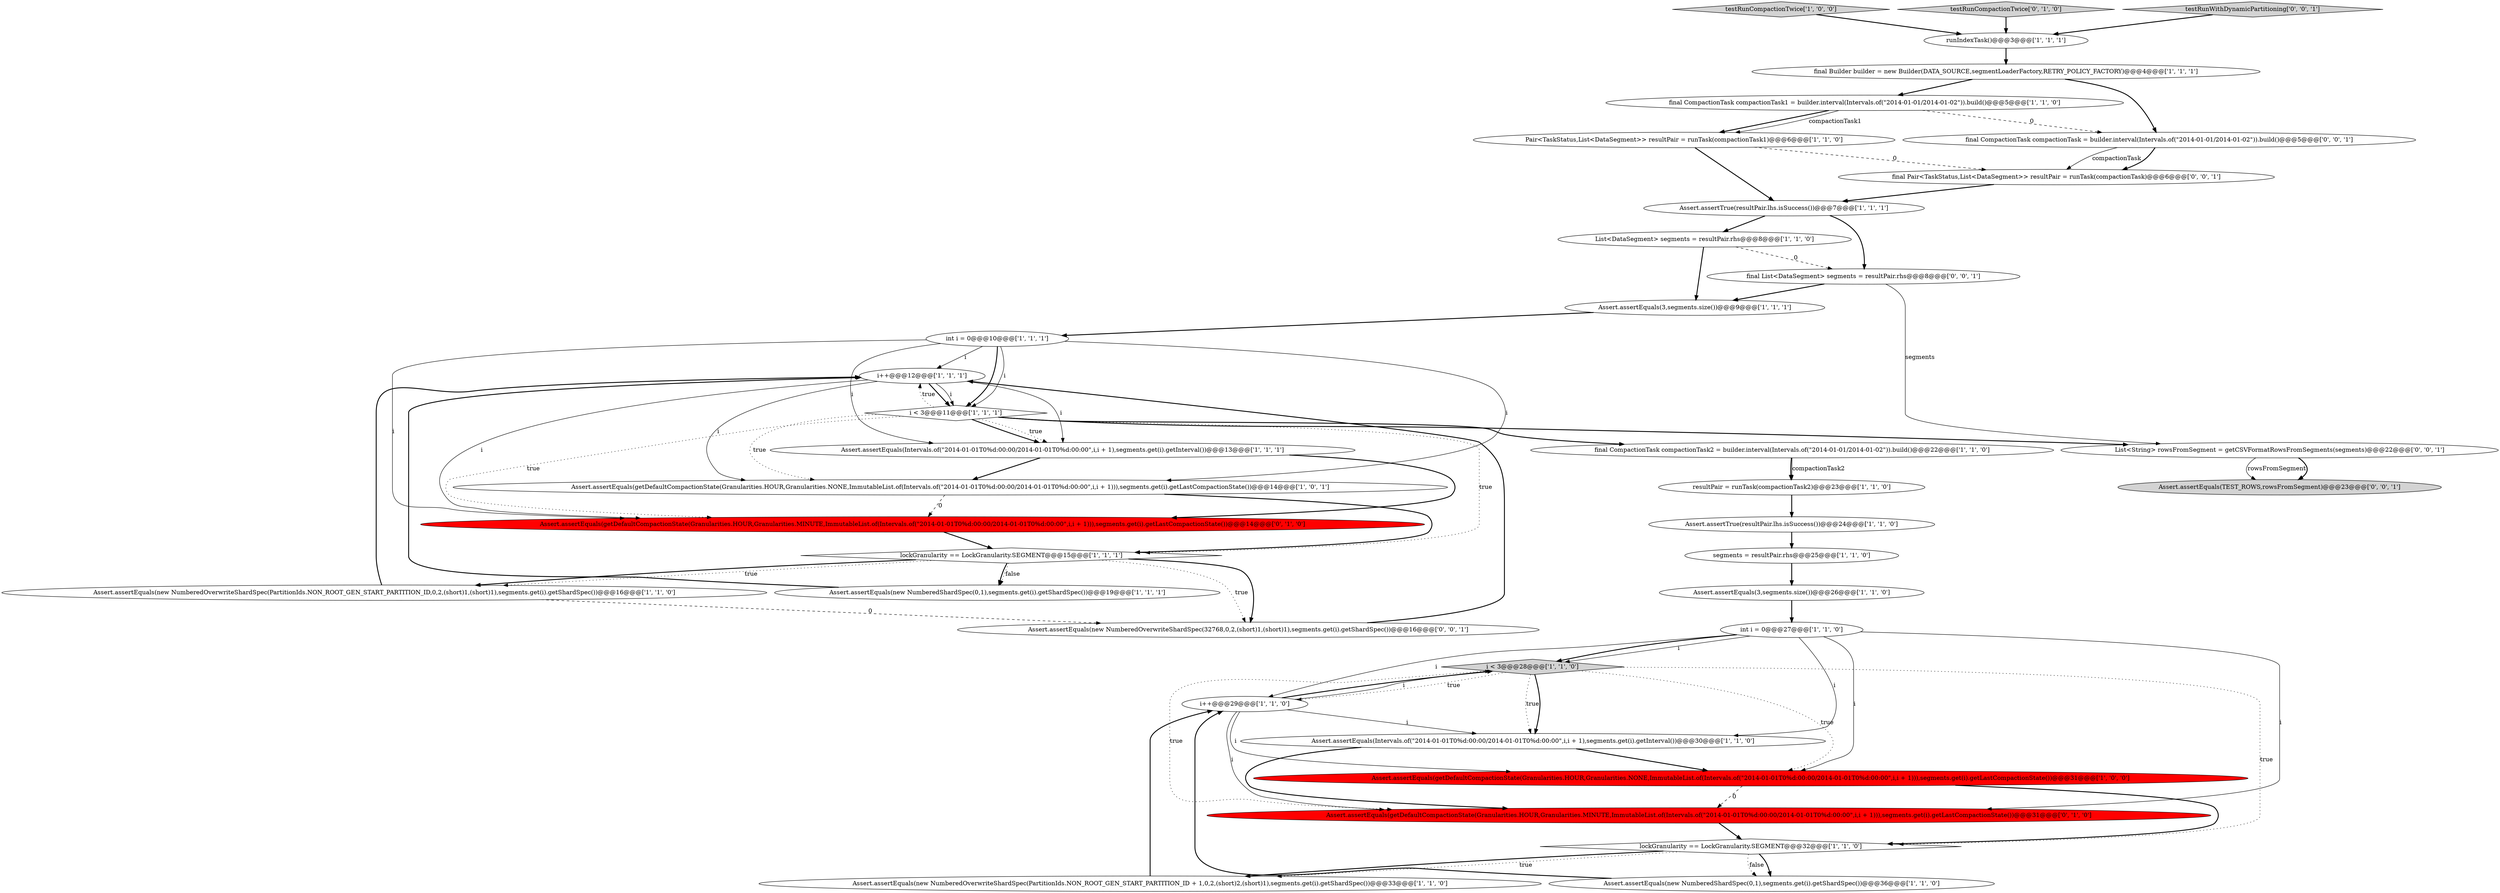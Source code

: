 digraph {
0 [style = filled, label = "testRunCompactionTwice['1', '0', '0']", fillcolor = lightgray, shape = diamond image = "AAA0AAABBB1BBB"];
8 [style = filled, label = "i++@@@12@@@['1', '1', '1']", fillcolor = white, shape = ellipse image = "AAA0AAABBB1BBB"];
27 [style = filled, label = "Assert.assertTrue(resultPair.lhs.isSuccess())@@@24@@@['1', '1', '0']", fillcolor = white, shape = ellipse image = "AAA0AAABBB1BBB"];
3 [style = filled, label = "int i = 0@@@10@@@['1', '1', '1']", fillcolor = white, shape = ellipse image = "AAA0AAABBB1BBB"];
9 [style = filled, label = "final CompactionTask compactionTask2 = builder.interval(Intervals.of(\"2014-01-01/2014-01-02\")).build()@@@22@@@['1', '1', '0']", fillcolor = white, shape = ellipse image = "AAA0AAABBB1BBB"];
14 [style = filled, label = "i < 3@@@28@@@['1', '1', '0']", fillcolor = lightgray, shape = diamond image = "AAA0AAABBB1BBB"];
36 [style = filled, label = "Assert.assertEquals(new NumberedOverwriteShardSpec(32768,0,2,(short)1,(short)1),segments.get(i).getShardSpec())@@@16@@@['0', '0', '1']", fillcolor = white, shape = ellipse image = "AAA0AAABBB3BBB"];
7 [style = filled, label = "i++@@@29@@@['1', '1', '0']", fillcolor = white, shape = ellipse image = "AAA0AAABBB1BBB"];
6 [style = filled, label = "i < 3@@@11@@@['1', '1', '1']", fillcolor = white, shape = diamond image = "AAA0AAABBB1BBB"];
4 [style = filled, label = "int i = 0@@@27@@@['1', '1', '0']", fillcolor = white, shape = ellipse image = "AAA0AAABBB1BBB"];
10 [style = filled, label = "final CompactionTask compactionTask1 = builder.interval(Intervals.of(\"2014-01-01/2014-01-02\")).build()@@@5@@@['1', '1', '0']", fillcolor = white, shape = ellipse image = "AAA0AAABBB1BBB"];
24 [style = filled, label = "List<DataSegment> segments = resultPair.rhs@@@8@@@['1', '1', '0']", fillcolor = white, shape = ellipse image = "AAA0AAABBB1BBB"];
5 [style = filled, label = "Assert.assertEquals(Intervals.of(\"2014-01-01T0%d:00:00/2014-01-01T0%d:00:00\",i,i + 1),segments.get(i).getInterval())@@@13@@@['1', '1', '1']", fillcolor = white, shape = ellipse image = "AAA0AAABBB1BBB"];
30 [style = filled, label = "Assert.assertEquals(getDefaultCompactionState(Granularities.HOUR,Granularities.MINUTE,ImmutableList.of(Intervals.of(\"2014-01-01T0%d:00:00/2014-01-01T0%d:00:00\",i,i + 1))),segments.get(i).getLastCompactionState())@@@14@@@['0', '1', '0']", fillcolor = red, shape = ellipse image = "AAA1AAABBB2BBB"];
13 [style = filled, label = "resultPair = runTask(compactionTask2)@@@23@@@['1', '1', '0']", fillcolor = white, shape = ellipse image = "AAA0AAABBB1BBB"];
17 [style = filled, label = "Assert.assertEquals(new NumberedShardSpec(0,1),segments.get(i).getShardSpec())@@@19@@@['1', '1', '1']", fillcolor = white, shape = ellipse image = "AAA0AAABBB1BBB"];
1 [style = filled, label = "Assert.assertEquals(getDefaultCompactionState(Granularities.HOUR,Granularities.NONE,ImmutableList.of(Intervals.of(\"2014-01-01T0%d:00:00/2014-01-01T0%d:00:00\",i,i + 1))),segments.get(i).getLastCompactionState())@@@14@@@['1', '0', '1']", fillcolor = white, shape = ellipse image = "AAA0AAABBB1BBB"];
31 [style = filled, label = "testRunCompactionTwice['0', '1', '0']", fillcolor = lightgray, shape = diamond image = "AAA0AAABBB2BBB"];
2 [style = filled, label = "lockGranularity == LockGranularity.SEGMENT@@@32@@@['1', '1', '0']", fillcolor = white, shape = diamond image = "AAA0AAABBB1BBB"];
20 [style = filled, label = "segments = resultPair.rhs@@@25@@@['1', '1', '0']", fillcolor = white, shape = ellipse image = "AAA0AAABBB1BBB"];
18 [style = filled, label = "Assert.assertEquals(3,segments.size())@@@26@@@['1', '1', '0']", fillcolor = white, shape = ellipse image = "AAA0AAABBB1BBB"];
22 [style = filled, label = "final Builder builder = new Builder(DATA_SOURCE,segmentLoaderFactory,RETRY_POLICY_FACTORY)@@@4@@@['1', '1', '1']", fillcolor = white, shape = ellipse image = "AAA0AAABBB1BBB"];
29 [style = filled, label = "Assert.assertEquals(getDefaultCompactionState(Granularities.HOUR,Granularities.MINUTE,ImmutableList.of(Intervals.of(\"2014-01-01T0%d:00:00/2014-01-01T0%d:00:00\",i,i + 1))),segments.get(i).getLastCompactionState())@@@31@@@['0', '1', '0']", fillcolor = red, shape = ellipse image = "AAA1AAABBB2BBB"];
25 [style = filled, label = "Assert.assertTrue(resultPair.lhs.isSuccess())@@@7@@@['1', '1', '1']", fillcolor = white, shape = ellipse image = "AAA0AAABBB1BBB"];
11 [style = filled, label = "Pair<TaskStatus,List<DataSegment>> resultPair = runTask(compactionTask1)@@@6@@@['1', '1', '0']", fillcolor = white, shape = ellipse image = "AAA0AAABBB1BBB"];
33 [style = filled, label = "final CompactionTask compactionTask = builder.interval(Intervals.of(\"2014-01-01/2014-01-02\")).build()@@@5@@@['0', '0', '1']", fillcolor = white, shape = ellipse image = "AAA0AAABBB3BBB"];
15 [style = filled, label = "Assert.assertEquals(3,segments.size())@@@9@@@['1', '1', '1']", fillcolor = white, shape = ellipse image = "AAA0AAABBB1BBB"];
12 [style = filled, label = "Assert.assertEquals(Intervals.of(\"2014-01-01T0%d:00:00/2014-01-01T0%d:00:00\",i,i + 1),segments.get(i).getInterval())@@@30@@@['1', '1', '0']", fillcolor = white, shape = ellipse image = "AAA0AAABBB1BBB"];
21 [style = filled, label = "Assert.assertEquals(new NumberedShardSpec(0,1),segments.get(i).getShardSpec())@@@36@@@['1', '1', '0']", fillcolor = white, shape = ellipse image = "AAA0AAABBB1BBB"];
32 [style = filled, label = "Assert.assertEquals(TEST_ROWS,rowsFromSegment)@@@23@@@['0', '0', '1']", fillcolor = lightgray, shape = ellipse image = "AAA0AAABBB3BBB"];
16 [style = filled, label = "Assert.assertEquals(getDefaultCompactionState(Granularities.HOUR,Granularities.NONE,ImmutableList.of(Intervals.of(\"2014-01-01T0%d:00:00/2014-01-01T0%d:00:00\",i,i + 1))),segments.get(i).getLastCompactionState())@@@31@@@['1', '0', '0']", fillcolor = red, shape = ellipse image = "AAA1AAABBB1BBB"];
28 [style = filled, label = "Assert.assertEquals(new NumberedOverwriteShardSpec(PartitionIds.NON_ROOT_GEN_START_PARTITION_ID + 1,0,2,(short)2,(short)1),segments.get(i).getShardSpec())@@@33@@@['1', '1', '0']", fillcolor = white, shape = ellipse image = "AAA0AAABBB1BBB"];
26 [style = filled, label = "Assert.assertEquals(new NumberedOverwriteShardSpec(PartitionIds.NON_ROOT_GEN_START_PARTITION_ID,0,2,(short)1,(short)1),segments.get(i).getShardSpec())@@@16@@@['1', '1', '0']", fillcolor = white, shape = ellipse image = "AAA0AAABBB1BBB"];
35 [style = filled, label = "final Pair<TaskStatus,List<DataSegment>> resultPair = runTask(compactionTask)@@@6@@@['0', '0', '1']", fillcolor = white, shape = ellipse image = "AAA0AAABBB3BBB"];
38 [style = filled, label = "testRunWithDynamicPartitioning['0', '0', '1']", fillcolor = lightgray, shape = diamond image = "AAA0AAABBB3BBB"];
23 [style = filled, label = "runIndexTask()@@@3@@@['1', '1', '1']", fillcolor = white, shape = ellipse image = "AAA0AAABBB1BBB"];
37 [style = filled, label = "final List<DataSegment> segments = resultPair.rhs@@@8@@@['0', '0', '1']", fillcolor = white, shape = ellipse image = "AAA0AAABBB3BBB"];
19 [style = filled, label = "lockGranularity == LockGranularity.SEGMENT@@@15@@@['1', '1', '1']", fillcolor = white, shape = diamond image = "AAA0AAABBB1BBB"];
34 [style = filled, label = "List<String> rowsFromSegment = getCSVFormatRowsFromSegments(segments)@@@22@@@['0', '0', '1']", fillcolor = white, shape = ellipse image = "AAA0AAABBB3BBB"];
34->32 [style = solid, label="rowsFromSegment"];
4->14 [style = solid, label="i"];
37->34 [style = solid, label="segments"];
3->8 [style = solid, label="i"];
6->1 [style = dotted, label="true"];
4->29 [style = solid, label="i"];
8->6 [style = bold, label=""];
37->15 [style = bold, label=""];
19->36 [style = bold, label=""];
6->19 [style = dotted, label="true"];
7->16 [style = solid, label="i"];
7->14 [style = bold, label=""];
29->2 [style = bold, label=""];
23->22 [style = bold, label=""];
14->7 [style = dotted, label="true"];
34->32 [style = bold, label=""];
3->30 [style = solid, label="i"];
5->30 [style = bold, label=""];
2->28 [style = bold, label=""];
8->6 [style = solid, label="i"];
11->25 [style = bold, label=""];
10->11 [style = bold, label=""];
4->12 [style = solid, label="i"];
14->2 [style = dotted, label="true"];
22->33 [style = bold, label=""];
14->12 [style = dotted, label="true"];
33->35 [style = solid, label="compactionTask"];
19->36 [style = dotted, label="true"];
7->29 [style = solid, label="i"];
2->28 [style = dotted, label="true"];
20->18 [style = bold, label=""];
7->12 [style = solid, label="i"];
25->24 [style = bold, label=""];
5->1 [style = bold, label=""];
30->19 [style = bold, label=""];
12->29 [style = bold, label=""];
0->23 [style = bold, label=""];
18->4 [style = bold, label=""];
25->37 [style = bold, label=""];
2->21 [style = bold, label=""];
19->26 [style = bold, label=""];
21->7 [style = bold, label=""];
1->19 [style = bold, label=""];
27->20 [style = bold, label=""];
19->26 [style = dotted, label="true"];
4->7 [style = solid, label="i"];
17->8 [style = bold, label=""];
4->14 [style = bold, label=""];
6->34 [style = bold, label=""];
3->5 [style = solid, label="i"];
1->30 [style = dashed, label="0"];
3->6 [style = bold, label=""];
26->8 [style = bold, label=""];
19->17 [style = bold, label=""];
19->17 [style = dotted, label="false"];
15->3 [style = bold, label=""];
8->30 [style = solid, label="i"];
35->25 [style = bold, label=""];
3->6 [style = solid, label="i"];
14->16 [style = dotted, label="true"];
6->5 [style = bold, label=""];
24->37 [style = dashed, label="0"];
13->27 [style = bold, label=""];
4->16 [style = solid, label="i"];
6->8 [style = dotted, label="true"];
2->21 [style = dotted, label="false"];
22->10 [style = bold, label=""];
36->8 [style = bold, label=""];
7->14 [style = solid, label="i"];
24->15 [style = bold, label=""];
6->30 [style = dotted, label="true"];
33->35 [style = bold, label=""];
31->23 [style = bold, label=""];
10->11 [style = solid, label="compactionTask1"];
28->7 [style = bold, label=""];
38->23 [style = bold, label=""];
10->33 [style = dashed, label="0"];
3->1 [style = solid, label="i"];
12->16 [style = bold, label=""];
16->2 [style = bold, label=""];
8->5 [style = solid, label="i"];
8->1 [style = solid, label="i"];
14->12 [style = bold, label=""];
16->29 [style = dashed, label="0"];
14->29 [style = dotted, label="true"];
26->36 [style = dashed, label="0"];
6->9 [style = bold, label=""];
9->13 [style = solid, label="compactionTask2"];
11->35 [style = dashed, label="0"];
6->5 [style = dotted, label="true"];
9->13 [style = bold, label=""];
}
